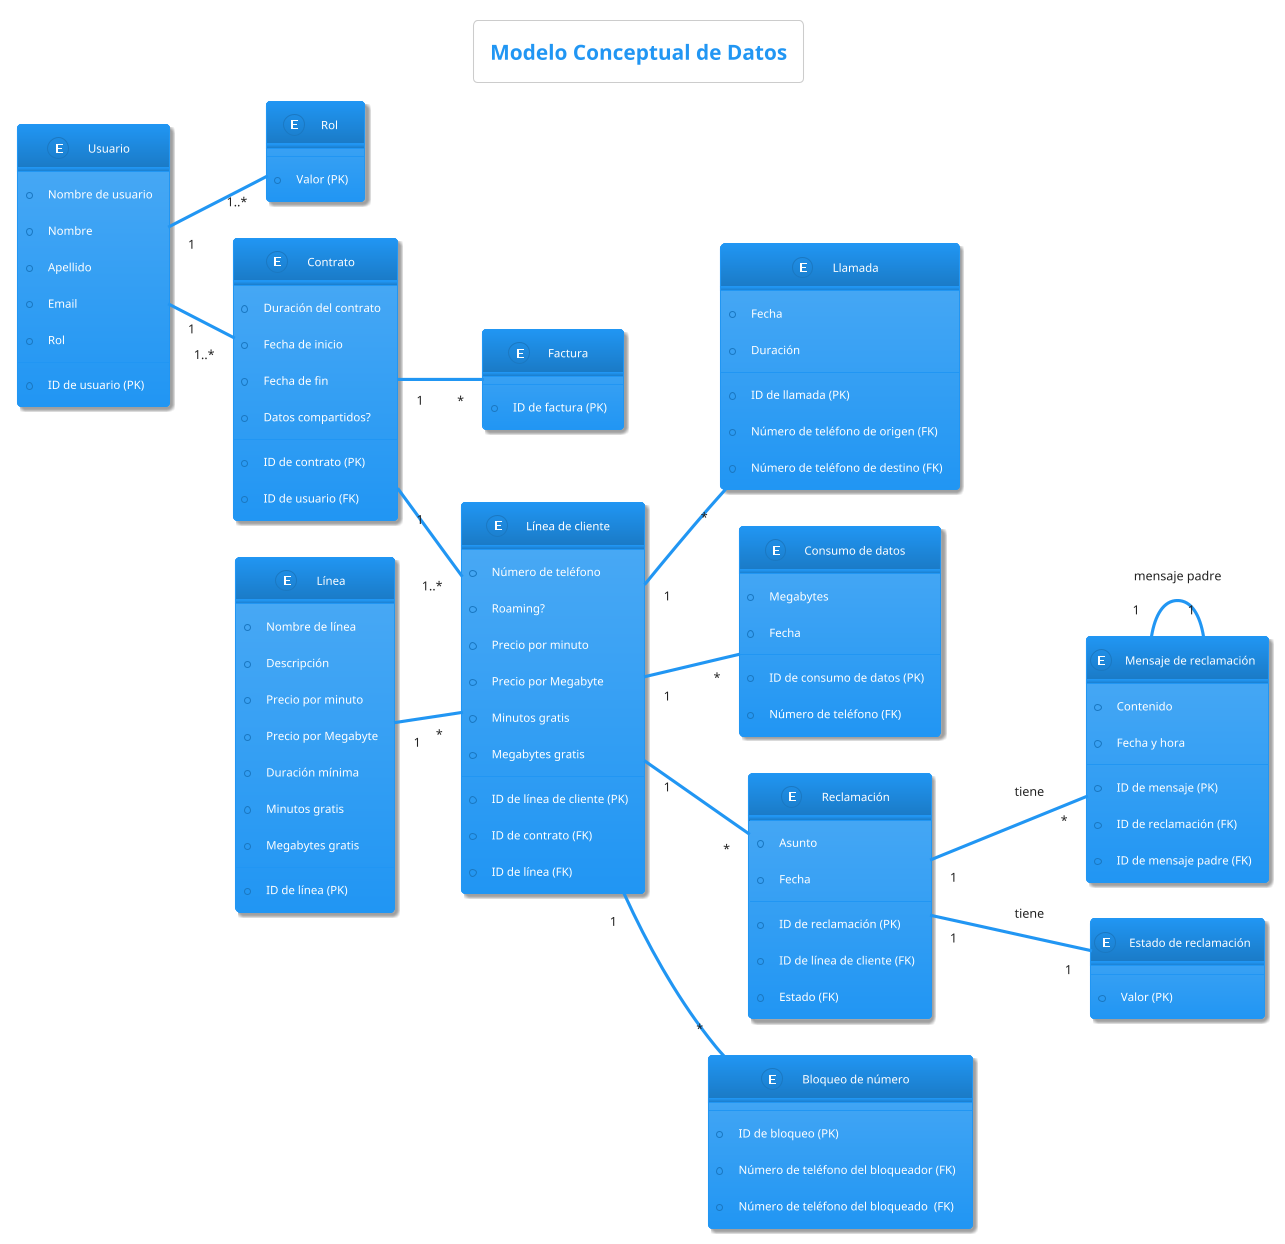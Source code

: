@startuml ConceptualDataModel
title Modelo Conceptual de Datos
!theme materia
left to right direction

entity "Usuario" as usuario {
  + ID de usuario (PK)
  + Nombre de usuario
  + Nombre
  + Apellido
  + Email
  + Rol
}

entity "Rol" as rol {
  + Valor (PK)
}

entity "Contrato" as contrato {
  + ID de contrato (PK)
  + ID de usuario (FK)
  + Duración del contrato
  + Fecha de inicio
  + Fecha de fin
  + Datos compartidos?
}

entity "Línea" as linea {
  + ID de línea (PK)
  + Nombre de línea
  + Descripción
  + Precio por minuto
  + Precio por Megabyte
  + Duración mínima
  + Minutos gratis
  + Megabytes gratis

}

entity "Línea de cliente" as lineaCliente {
  + ID de línea de cliente (PK)
  + ID de contrato (FK)
  + ID de línea (FK)
  + Número de teléfono
  + Roaming?
  + Precio por minuto
  + Precio por Megabyte
  + Minutos gratis
  + Megabytes gratis
}

entity "Factura" as factura {
  + ID de factura (PK)
}

entity "Llamada" as llamada {
  + ID de llamada (PK)
  + Número de teléfono de origen (FK)
  + Número de teléfono de destino (FK)
  + Fecha
  + Duración
}

entity "Consumo de datos" as consumoDatos {
  + ID de consumo de datos (PK)
  + Número de teléfono (FK)
  + Megabytes
  + Fecha
}

entity "Reclamación" as reclamacion {
  + ID de reclamación (PK)
  + ID de línea de cliente (FK)
  + Asunto
  + Estado (FK)
  + Fecha
}

entity "Mensaje de reclamación" as msgReclamacion {
  + ID de mensaje (PK)
  + ID de reclamación (FK)
  + ID de mensaje padre (FK)
  + Contenido 
  + Fecha y hora

}

entity "Estado de reclamación" as estadoReclamacion {
  + Valor (PK)
}

entity "Bloqueo de número" as bloqueoNumero {
  + ID de bloqueo (PK)
  + Número de teléfono del bloqueador (FK)
  + Número de teléfono del bloqueado  (FK)
}

usuario "1" -- "1..*" rol
usuario "1" -- "1..*" contrato

contrato "1" -- "1..*" lineaCliente
contrato "1" -- "*" factura


linea "1" -- "*" lineaCliente

lineaCliente "1" -- "*" llamada
lineaCliente "1" -- "*" consumoDatos
lineaCliente "1" -- "*" bloqueoNumero
lineaCliente "1" -- "*" reclamacion

reclamacion "1" -- "*" msgReclamacion : tiene
reclamacion "1" -- "1" estadoReclamacion : tiene
msgReclamacion "1" -- "1" msgReclamacion : mensaje padre


@enduml
